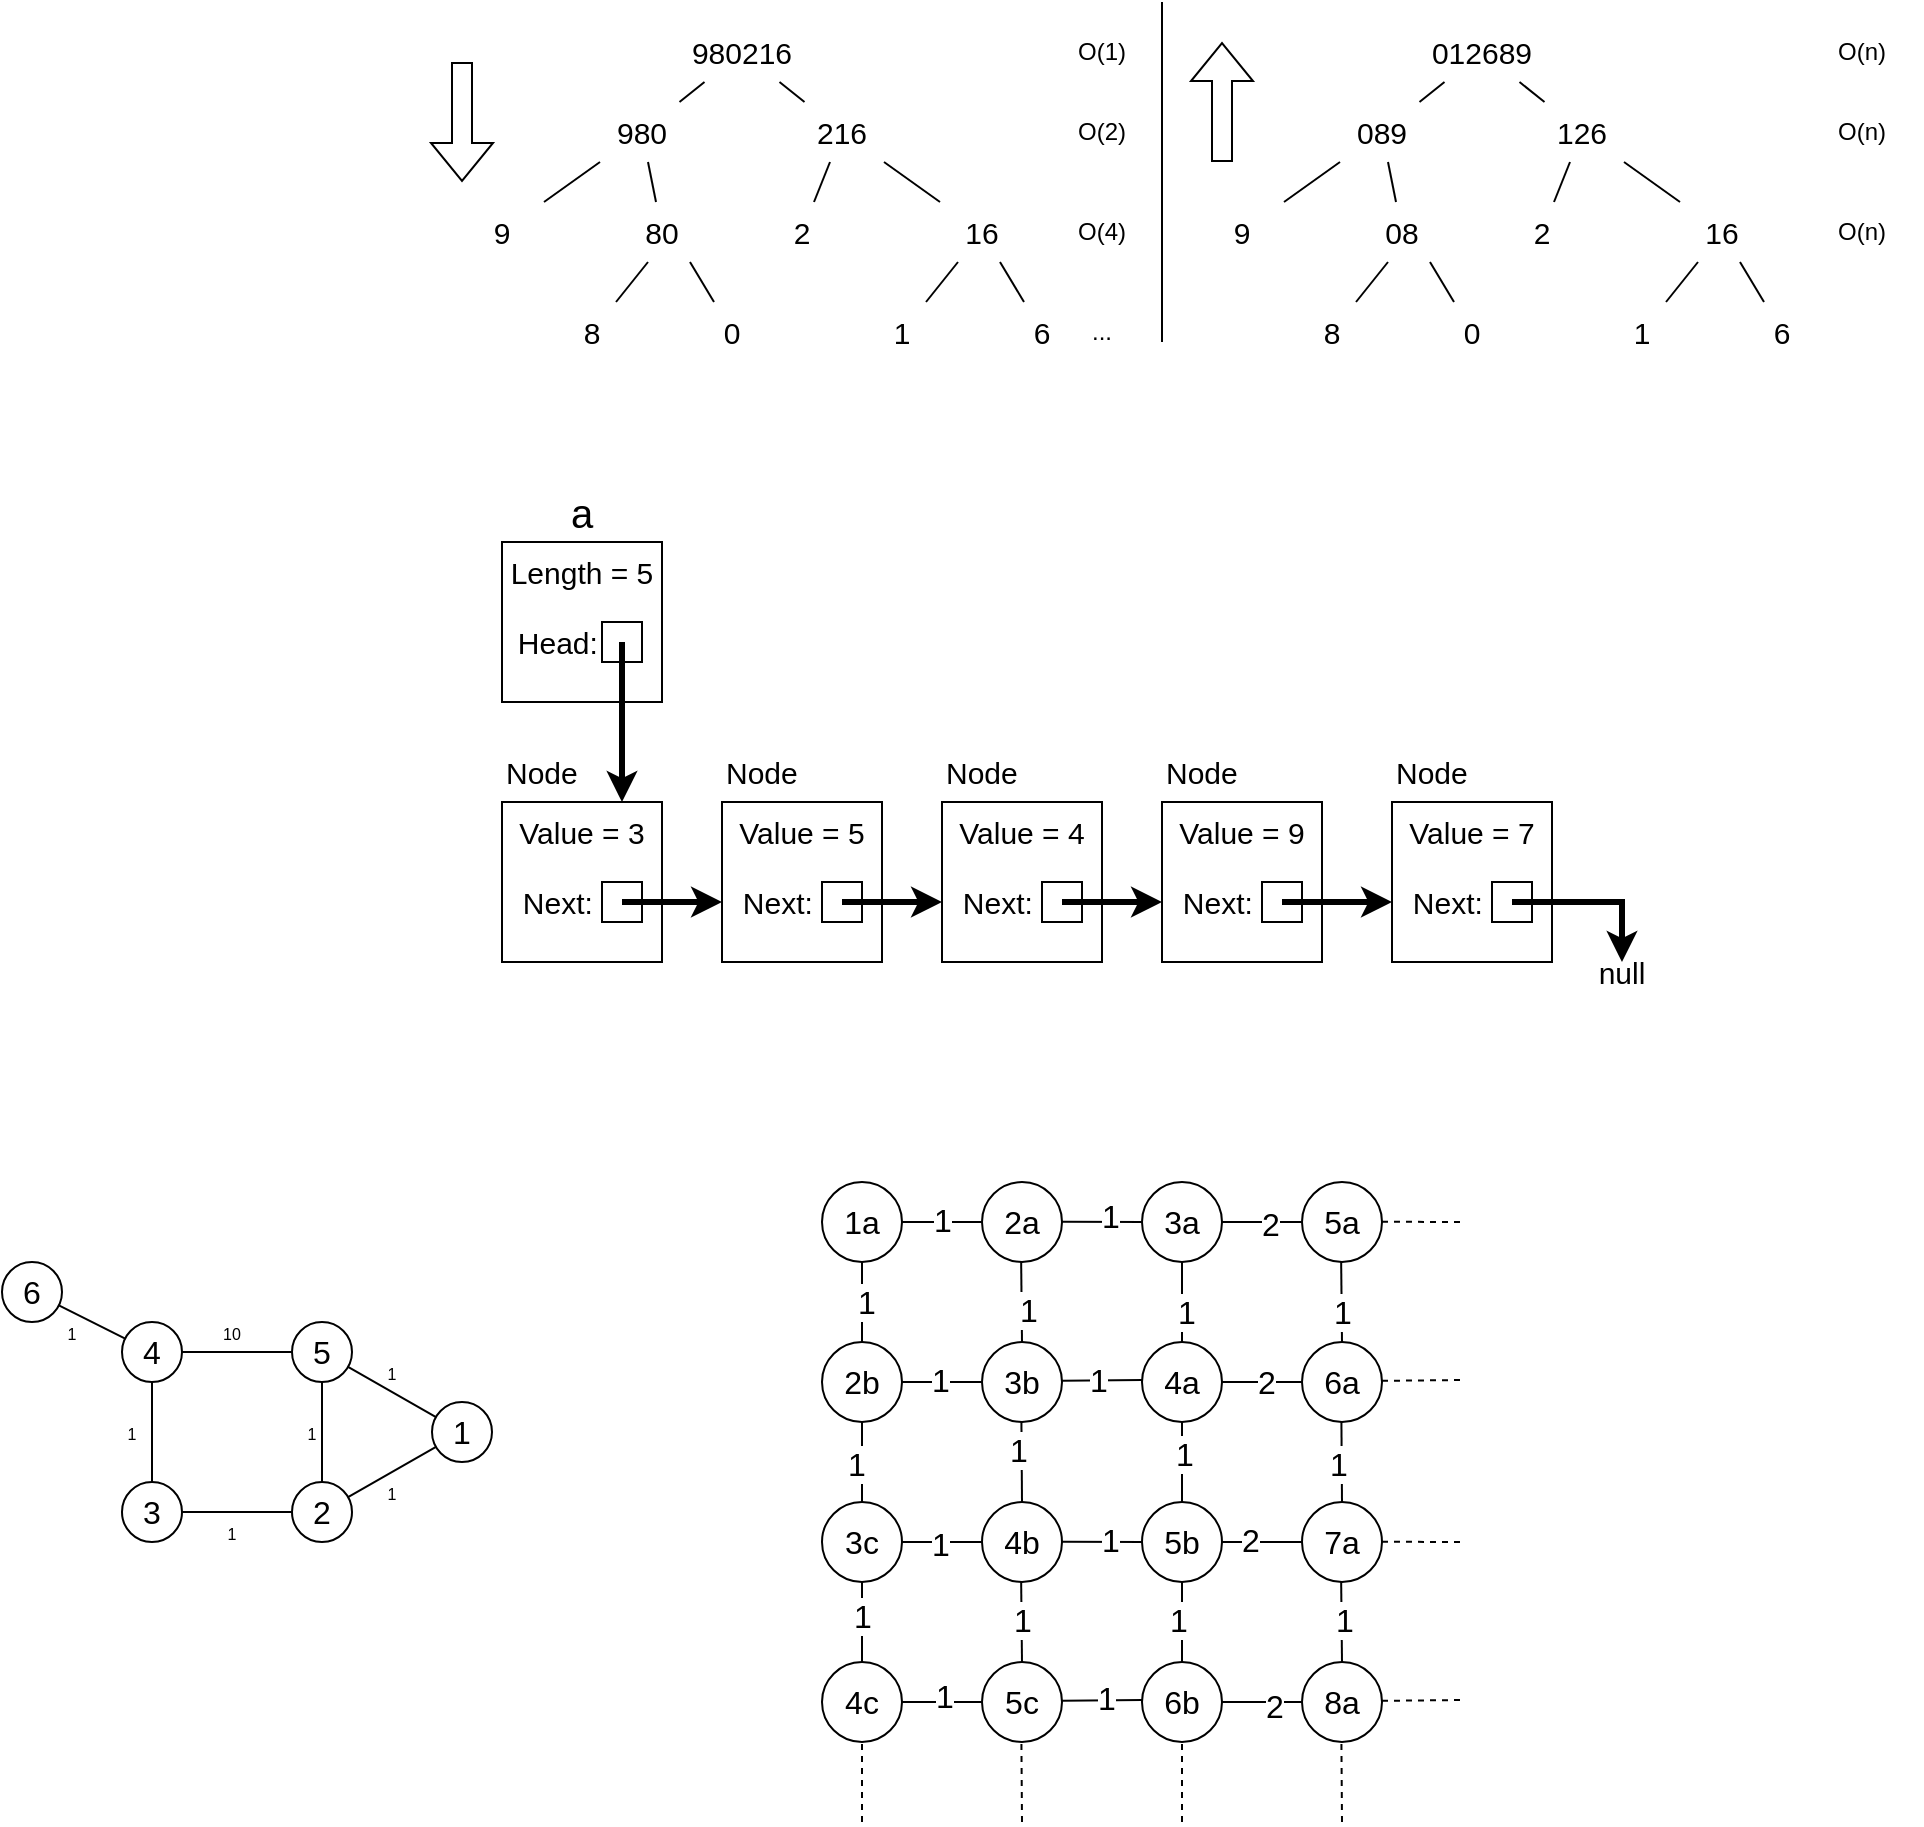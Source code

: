<mxfile version="15.5.9" type="device"><diagram id="WZ4RLCIn3Zfm6aqrYzP4" name="Page-1"><mxGraphModel dx="1505" dy="455" grid="1" gridSize="10" guides="1" tooltips="1" connect="1" arrows="1" fold="1" page="1" pageScale="1" pageWidth="850" pageHeight="1100" math="0" shadow="0"><root><mxCell id="0"/><mxCell id="1" parent="0"/><mxCell id="N399t71JbuEoTbZgwawF-50" value="980216" style="text;html=1;strokeColor=none;fillColor=none;align=center;verticalAlign=middle;whiteSpace=wrap;rounded=0;fontSize=15;" parent="1" vertex="1"><mxGeometry x="90" y="140" width="60" height="30" as="geometry"/></mxCell><mxCell id="N399t71JbuEoTbZgwawF-52" value="980" style="text;html=1;strokeColor=none;fillColor=none;align=center;verticalAlign=middle;whiteSpace=wrap;rounded=0;fontSize=15;" parent="1" vertex="1"><mxGeometry x="40" y="180" width="60" height="30" as="geometry"/></mxCell><mxCell id="N399t71JbuEoTbZgwawF-53" value="216" style="text;html=1;strokeColor=none;fillColor=none;align=center;verticalAlign=middle;whiteSpace=wrap;rounded=0;fontSize=15;" parent="1" vertex="1"><mxGeometry x="140" y="180" width="60" height="30" as="geometry"/></mxCell><mxCell id="N399t71JbuEoTbZgwawF-55" value="9" style="text;html=1;strokeColor=none;fillColor=none;align=center;verticalAlign=middle;whiteSpace=wrap;rounded=0;fontSize=15;" parent="1" vertex="1"><mxGeometry x="-30" y="230" width="60" height="30" as="geometry"/></mxCell><mxCell id="N399t71JbuEoTbZgwawF-56" value="8" style="text;html=1;strokeColor=none;fillColor=none;align=center;verticalAlign=middle;whiteSpace=wrap;rounded=0;fontSize=15;" parent="1" vertex="1"><mxGeometry x="15" y="280" width="60" height="30" as="geometry"/></mxCell><mxCell id="N399t71JbuEoTbZgwawF-57" value="0" style="text;html=1;strokeColor=none;fillColor=none;align=center;verticalAlign=middle;whiteSpace=wrap;rounded=0;fontSize=15;" parent="1" vertex="1"><mxGeometry x="85" y="280" width="60" height="30" as="geometry"/></mxCell><mxCell id="N399t71JbuEoTbZgwawF-58" value="80" style="text;html=1;strokeColor=none;fillColor=none;align=center;verticalAlign=middle;whiteSpace=wrap;rounded=0;fontSize=15;" parent="1" vertex="1"><mxGeometry x="50" y="230" width="60" height="30" as="geometry"/></mxCell><mxCell id="N399t71JbuEoTbZgwawF-59" value="16" style="text;html=1;strokeColor=none;fillColor=none;align=center;verticalAlign=middle;whiteSpace=wrap;rounded=0;fontSize=15;" parent="1" vertex="1"><mxGeometry x="210" y="230" width="60" height="30" as="geometry"/></mxCell><mxCell id="N399t71JbuEoTbZgwawF-60" value="2" style="text;html=1;strokeColor=none;fillColor=none;align=center;verticalAlign=middle;whiteSpace=wrap;rounded=0;fontSize=15;" parent="1" vertex="1"><mxGeometry x="120" y="230" width="60" height="30" as="geometry"/></mxCell><mxCell id="N399t71JbuEoTbZgwawF-62" value="" style="html=1;rounded=1;fontSize=15;strokeWidth=1;endArrow=none;endFill=0;" parent="1" source="N399t71JbuEoTbZgwawF-50" target="N399t71JbuEoTbZgwawF-52" edge="1"><mxGeometry width="100" relative="1" as="geometry"><mxPoint x="40" y="280" as="sourcePoint"/><mxPoint x="140" y="280" as="targetPoint"/></mxGeometry></mxCell><mxCell id="N399t71JbuEoTbZgwawF-63" value="" style="html=1;rounded=1;fontSize=15;strokeWidth=1;endArrow=none;endFill=0;" parent="1" source="N399t71JbuEoTbZgwawF-50" target="N399t71JbuEoTbZgwawF-53" edge="1"><mxGeometry width="100" relative="1" as="geometry"><mxPoint x="100" y="178.333" as="sourcePoint"/><mxPoint x="70" y="191.667" as="targetPoint"/></mxGeometry></mxCell><mxCell id="N399t71JbuEoTbZgwawF-64" value="" style="html=1;rounded=1;fontSize=15;strokeWidth=1;endArrow=none;endFill=0;" parent="1" source="N399t71JbuEoTbZgwawF-55" target="N399t71JbuEoTbZgwawF-52" edge="1"><mxGeometry width="100" relative="1" as="geometry"><mxPoint x="110" y="188.333" as="sourcePoint"/><mxPoint x="80" y="201.667" as="targetPoint"/></mxGeometry></mxCell><mxCell id="N399t71JbuEoTbZgwawF-65" value="" style="html=1;rounded=1;fontSize=15;strokeWidth=1;endArrow=none;endFill=0;" parent="1" source="N399t71JbuEoTbZgwawF-58" target="N399t71JbuEoTbZgwawF-52" edge="1"><mxGeometry width="100" relative="1" as="geometry"><mxPoint x="120" y="198.333" as="sourcePoint"/><mxPoint x="90" y="211.667" as="targetPoint"/></mxGeometry></mxCell><mxCell id="N399t71JbuEoTbZgwawF-66" value="" style="html=1;rounded=1;fontSize=15;strokeWidth=1;endArrow=none;endFill=0;" parent="1" source="N399t71JbuEoTbZgwawF-56" edge="1"><mxGeometry width="100" relative="1" as="geometry"><mxPoint x="215" y="208.333" as="sourcePoint"/><mxPoint x="73" y="260" as="targetPoint"/></mxGeometry></mxCell><mxCell id="N399t71JbuEoTbZgwawF-67" value="" style="html=1;rounded=1;fontSize=15;strokeWidth=1;endArrow=none;endFill=0;" parent="1" source="N399t71JbuEoTbZgwawF-57" edge="1"><mxGeometry width="100" relative="1" as="geometry"><mxPoint x="225" y="218.333" as="sourcePoint"/><mxPoint x="94" y="260" as="targetPoint"/></mxGeometry></mxCell><mxCell id="N399t71JbuEoTbZgwawF-68" value="" style="html=1;rounded=1;fontSize=15;strokeWidth=1;endArrow=none;endFill=0;" parent="1" source="N399t71JbuEoTbZgwawF-53" target="N399t71JbuEoTbZgwawF-60" edge="1"><mxGeometry width="100" relative="1" as="geometry"><mxPoint x="150" y="228.333" as="sourcePoint"/><mxPoint x="120" y="241.667" as="targetPoint"/></mxGeometry></mxCell><mxCell id="N399t71JbuEoTbZgwawF-69" value="" style="html=1;rounded=1;fontSize=15;strokeWidth=1;endArrow=none;endFill=0;" parent="1" source="N399t71JbuEoTbZgwawF-59" target="N399t71JbuEoTbZgwawF-53" edge="1"><mxGeometry width="100" relative="1" as="geometry"><mxPoint x="160" y="238.333" as="sourcePoint"/><mxPoint x="130" y="251.667" as="targetPoint"/></mxGeometry></mxCell><mxCell id="g8PHQSzAohxzPLwU32mi-1" value="1" style="text;html=1;strokeColor=none;fillColor=none;align=center;verticalAlign=middle;whiteSpace=wrap;rounded=0;fontSize=15;" parent="1" vertex="1"><mxGeometry x="170" y="280" width="60" height="30" as="geometry"/></mxCell><mxCell id="g8PHQSzAohxzPLwU32mi-2" value="6" style="text;html=1;strokeColor=none;fillColor=none;align=center;verticalAlign=middle;whiteSpace=wrap;rounded=0;fontSize=15;" parent="1" vertex="1"><mxGeometry x="240" y="280" width="60" height="30" as="geometry"/></mxCell><mxCell id="g8PHQSzAohxzPLwU32mi-3" value="" style="html=1;rounded=1;fontSize=15;strokeWidth=1;endArrow=none;endFill=0;" parent="1" source="g8PHQSzAohxzPLwU32mi-1" edge="1"><mxGeometry width="100" relative="1" as="geometry"><mxPoint x="370" y="208.333" as="sourcePoint"/><mxPoint x="228" y="260" as="targetPoint"/></mxGeometry></mxCell><mxCell id="g8PHQSzAohxzPLwU32mi-4" value="" style="html=1;rounded=1;fontSize=15;strokeWidth=1;endArrow=none;endFill=0;" parent="1" edge="1"><mxGeometry width="100" relative="1" as="geometry"><mxPoint x="261" y="280" as="sourcePoint"/><mxPoint x="249" y="260" as="targetPoint"/></mxGeometry></mxCell><mxCell id="g8PHQSzAohxzPLwU32mi-5" value="" style="shape=flexArrow;endArrow=classic;html=1;rounded=0;edgeStyle=orthogonalEdgeStyle;" parent="1" edge="1"><mxGeometry width="50" height="50" relative="1" as="geometry"><mxPoint x="-20" y="160" as="sourcePoint"/><mxPoint x="-20" y="220" as="targetPoint"/><Array as="points"><mxPoint x="-20" y="160"/><mxPoint x="-20" y="160"/></Array></mxGeometry></mxCell><mxCell id="g8PHQSzAohxzPLwU32mi-6" value="012689" style="text;html=1;strokeColor=none;fillColor=none;align=center;verticalAlign=middle;whiteSpace=wrap;rounded=0;fontSize=15;" parent="1" vertex="1"><mxGeometry x="460" y="140" width="60" height="30" as="geometry"/></mxCell><mxCell id="g8PHQSzAohxzPLwU32mi-7" value="089" style="text;html=1;strokeColor=none;fillColor=none;align=center;verticalAlign=middle;whiteSpace=wrap;rounded=0;fontSize=15;" parent="1" vertex="1"><mxGeometry x="410" y="180" width="60" height="30" as="geometry"/></mxCell><mxCell id="g8PHQSzAohxzPLwU32mi-8" value="126" style="text;html=1;strokeColor=none;fillColor=none;align=center;verticalAlign=middle;whiteSpace=wrap;rounded=0;fontSize=15;" parent="1" vertex="1"><mxGeometry x="510" y="180" width="60" height="30" as="geometry"/></mxCell><mxCell id="g8PHQSzAohxzPLwU32mi-9" value="9" style="text;html=1;strokeColor=none;fillColor=none;align=center;verticalAlign=middle;whiteSpace=wrap;rounded=0;fontSize=15;" parent="1" vertex="1"><mxGeometry x="340" y="230" width="60" height="30" as="geometry"/></mxCell><mxCell id="g8PHQSzAohxzPLwU32mi-10" value="8" style="text;html=1;strokeColor=none;fillColor=none;align=center;verticalAlign=middle;whiteSpace=wrap;rounded=0;fontSize=15;" parent="1" vertex="1"><mxGeometry x="385" y="280" width="60" height="30" as="geometry"/></mxCell><mxCell id="g8PHQSzAohxzPLwU32mi-11" value="0" style="text;html=1;strokeColor=none;fillColor=none;align=center;verticalAlign=middle;whiteSpace=wrap;rounded=0;fontSize=15;" parent="1" vertex="1"><mxGeometry x="455" y="280" width="60" height="30" as="geometry"/></mxCell><mxCell id="g8PHQSzAohxzPLwU32mi-12" value="08" style="text;html=1;strokeColor=none;fillColor=none;align=center;verticalAlign=middle;whiteSpace=wrap;rounded=0;fontSize=15;" parent="1" vertex="1"><mxGeometry x="420" y="230" width="60" height="30" as="geometry"/></mxCell><mxCell id="g8PHQSzAohxzPLwU32mi-13" value="16" style="text;html=1;strokeColor=none;fillColor=none;align=center;verticalAlign=middle;whiteSpace=wrap;rounded=0;fontSize=15;" parent="1" vertex="1"><mxGeometry x="580" y="230" width="60" height="30" as="geometry"/></mxCell><mxCell id="g8PHQSzAohxzPLwU32mi-14" value="2" style="text;html=1;strokeColor=none;fillColor=none;align=center;verticalAlign=middle;whiteSpace=wrap;rounded=0;fontSize=15;" parent="1" vertex="1"><mxGeometry x="490" y="230" width="60" height="30" as="geometry"/></mxCell><mxCell id="g8PHQSzAohxzPLwU32mi-15" value="" style="html=1;rounded=1;fontSize=15;strokeWidth=1;endArrow=none;endFill=0;" parent="1" source="g8PHQSzAohxzPLwU32mi-6" target="g8PHQSzAohxzPLwU32mi-7" edge="1"><mxGeometry width="100" relative="1" as="geometry"><mxPoint x="410" y="280" as="sourcePoint"/><mxPoint x="510" y="280" as="targetPoint"/></mxGeometry></mxCell><mxCell id="g8PHQSzAohxzPLwU32mi-16" value="" style="html=1;rounded=1;fontSize=15;strokeWidth=1;endArrow=none;endFill=0;" parent="1" source="g8PHQSzAohxzPLwU32mi-6" target="g8PHQSzAohxzPLwU32mi-8" edge="1"><mxGeometry width="100" relative="1" as="geometry"><mxPoint x="470" y="178.333" as="sourcePoint"/><mxPoint x="440" y="191.667" as="targetPoint"/></mxGeometry></mxCell><mxCell id="g8PHQSzAohxzPLwU32mi-17" value="" style="html=1;rounded=1;fontSize=15;strokeWidth=1;endArrow=none;endFill=0;" parent="1" source="g8PHQSzAohxzPLwU32mi-9" target="g8PHQSzAohxzPLwU32mi-7" edge="1"><mxGeometry width="100" relative="1" as="geometry"><mxPoint x="480" y="188.333" as="sourcePoint"/><mxPoint x="450" y="201.667" as="targetPoint"/></mxGeometry></mxCell><mxCell id="g8PHQSzAohxzPLwU32mi-18" value="" style="html=1;rounded=1;fontSize=15;strokeWidth=1;endArrow=none;endFill=0;" parent="1" source="g8PHQSzAohxzPLwU32mi-12" target="g8PHQSzAohxzPLwU32mi-7" edge="1"><mxGeometry width="100" relative="1" as="geometry"><mxPoint x="490" y="198.333" as="sourcePoint"/><mxPoint x="460" y="211.667" as="targetPoint"/></mxGeometry></mxCell><mxCell id="g8PHQSzAohxzPLwU32mi-19" value="" style="html=1;rounded=1;fontSize=15;strokeWidth=1;endArrow=none;endFill=0;" parent="1" source="g8PHQSzAohxzPLwU32mi-10" edge="1"><mxGeometry width="100" relative="1" as="geometry"><mxPoint x="585" y="208.333" as="sourcePoint"/><mxPoint x="443" y="260" as="targetPoint"/></mxGeometry></mxCell><mxCell id="g8PHQSzAohxzPLwU32mi-20" value="" style="html=1;rounded=1;fontSize=15;strokeWidth=1;endArrow=none;endFill=0;" parent="1" source="g8PHQSzAohxzPLwU32mi-11" edge="1"><mxGeometry width="100" relative="1" as="geometry"><mxPoint x="595" y="218.333" as="sourcePoint"/><mxPoint x="464" y="260" as="targetPoint"/></mxGeometry></mxCell><mxCell id="g8PHQSzAohxzPLwU32mi-21" value="" style="html=1;rounded=1;fontSize=15;strokeWidth=1;endArrow=none;endFill=0;" parent="1" source="g8PHQSzAohxzPLwU32mi-8" target="g8PHQSzAohxzPLwU32mi-14" edge="1"><mxGeometry width="100" relative="1" as="geometry"><mxPoint x="520" y="228.333" as="sourcePoint"/><mxPoint x="490" y="241.667" as="targetPoint"/></mxGeometry></mxCell><mxCell id="g8PHQSzAohxzPLwU32mi-22" value="" style="html=1;rounded=1;fontSize=15;strokeWidth=1;endArrow=none;endFill=0;" parent="1" source="g8PHQSzAohxzPLwU32mi-13" target="g8PHQSzAohxzPLwU32mi-8" edge="1"><mxGeometry width="100" relative="1" as="geometry"><mxPoint x="530" y="238.333" as="sourcePoint"/><mxPoint x="500" y="251.667" as="targetPoint"/></mxGeometry></mxCell><mxCell id="g8PHQSzAohxzPLwU32mi-23" value="1" style="text;html=1;strokeColor=none;fillColor=none;align=center;verticalAlign=middle;whiteSpace=wrap;rounded=0;fontSize=15;" parent="1" vertex="1"><mxGeometry x="540" y="280" width="60" height="30" as="geometry"/></mxCell><mxCell id="g8PHQSzAohxzPLwU32mi-24" value="6" style="text;html=1;strokeColor=none;fillColor=none;align=center;verticalAlign=middle;whiteSpace=wrap;rounded=0;fontSize=15;" parent="1" vertex="1"><mxGeometry x="610" y="280" width="60" height="30" as="geometry"/></mxCell><mxCell id="g8PHQSzAohxzPLwU32mi-25" value="" style="html=1;rounded=1;fontSize=15;strokeWidth=1;endArrow=none;endFill=0;" parent="1" source="g8PHQSzAohxzPLwU32mi-23" edge="1"><mxGeometry width="100" relative="1" as="geometry"><mxPoint x="740" y="208.333" as="sourcePoint"/><mxPoint x="598" y="260" as="targetPoint"/></mxGeometry></mxCell><mxCell id="g8PHQSzAohxzPLwU32mi-26" value="" style="html=1;rounded=1;fontSize=15;strokeWidth=1;endArrow=none;endFill=0;" parent="1" edge="1"><mxGeometry width="100" relative="1" as="geometry"><mxPoint x="631" y="280" as="sourcePoint"/><mxPoint x="619.0" y="260" as="targetPoint"/></mxGeometry></mxCell><mxCell id="g8PHQSzAohxzPLwU32mi-28" value="" style="shape=flexArrow;endArrow=classic;html=1;rounded=0;edgeStyle=orthogonalEdgeStyle;" parent="1" edge="1"><mxGeometry width="50" height="50" relative="1" as="geometry"><mxPoint x="360" y="210" as="sourcePoint"/><mxPoint x="360" y="150" as="targetPoint"/></mxGeometry></mxCell><mxCell id="g8PHQSzAohxzPLwU32mi-29" value="O(1)" style="text;html=1;strokeColor=none;fillColor=none;align=center;verticalAlign=middle;whiteSpace=wrap;rounded=0;" parent="1" vertex="1"><mxGeometry x="270" y="140" width="60" height="30" as="geometry"/></mxCell><mxCell id="g8PHQSzAohxzPLwU32mi-30" value="O(2)" style="text;html=1;strokeColor=none;fillColor=none;align=center;verticalAlign=middle;whiteSpace=wrap;rounded=0;" parent="1" vertex="1"><mxGeometry x="270" y="180" width="60" height="30" as="geometry"/></mxCell><mxCell id="g8PHQSzAohxzPLwU32mi-31" value="O(4)" style="text;html=1;strokeColor=none;fillColor=none;align=center;verticalAlign=middle;whiteSpace=wrap;rounded=0;" parent="1" vertex="1"><mxGeometry x="270" y="230" width="60" height="30" as="geometry"/></mxCell><mxCell id="g8PHQSzAohxzPLwU32mi-32" value="..." style="text;html=1;strokeColor=none;fillColor=none;align=center;verticalAlign=middle;whiteSpace=wrap;rounded=0;" parent="1" vertex="1"><mxGeometry x="270" y="280" width="60" height="30" as="geometry"/></mxCell><mxCell id="g8PHQSzAohxzPLwU32mi-34" value="" style="html=1;rounded=1;fontSize=15;strokeWidth=1;endArrow=none;endFill=0;" parent="1" edge="1"><mxGeometry width="100" relative="1" as="geometry"><mxPoint x="330" y="130" as="sourcePoint"/><mxPoint x="330" y="300" as="targetPoint"/></mxGeometry></mxCell><mxCell id="g8PHQSzAohxzPLwU32mi-35" value="O(n)" style="text;html=1;strokeColor=none;fillColor=none;align=center;verticalAlign=middle;whiteSpace=wrap;rounded=0;" parent="1" vertex="1"><mxGeometry x="650" y="140" width="60" height="30" as="geometry"/></mxCell><mxCell id="g8PHQSzAohxzPLwU32mi-37" value="O(n)" style="text;html=1;strokeColor=none;fillColor=none;align=center;verticalAlign=middle;whiteSpace=wrap;rounded=0;" parent="1" vertex="1"><mxGeometry x="650" y="180" width="60" height="30" as="geometry"/></mxCell><mxCell id="g8PHQSzAohxzPLwU32mi-38" value="O(n)" style="text;html=1;strokeColor=none;fillColor=none;align=center;verticalAlign=middle;whiteSpace=wrap;rounded=0;" parent="1" vertex="1"><mxGeometry x="650" y="230" width="60" height="30" as="geometry"/></mxCell><mxCell id="v8HEDoXbgpPWut78d33T-1" value="&lt;span style=&quot;text-align: left ; font-size: 15px&quot;&gt;&amp;nbsp;&lt;/span&gt;&lt;span style=&quot;font-size: 15px&quot;&gt;&lt;br&gt;&lt;/span&gt;" style="rounded=0;whiteSpace=wrap;html=1;align=center;" parent="1" vertex="1"><mxGeometry y="400" width="80" height="80" as="geometry"/></mxCell><mxCell id="v8HEDoXbgpPWut78d33T-2" value="" style="rounded=0;whiteSpace=wrap;html=1;fontSize=15;align=left;" parent="1" vertex="1"><mxGeometry x="50" y="440" width="20" height="20" as="geometry"/></mxCell><mxCell id="v8HEDoXbgpPWut78d33T-3" value="Length = 5" style="text;html=1;strokeColor=none;fillColor=none;align=center;verticalAlign=middle;whiteSpace=wrap;rounded=0;fontSize=15;" parent="1" vertex="1"><mxGeometry y="400" width="80" height="30" as="geometry"/></mxCell><mxCell id="v8HEDoXbgpPWut78d33T-4" value="Head:&amp;nbsp;" style="text;html=1;strokeColor=none;fillColor=none;align=center;verticalAlign=middle;whiteSpace=wrap;rounded=0;fontSize=15;" parent="1" vertex="1"><mxGeometry y="440" width="60" height="20" as="geometry"/></mxCell><mxCell id="v8HEDoXbgpPWut78d33T-5" value="a" style="text;html=1;strokeColor=none;fillColor=none;align=center;verticalAlign=middle;whiteSpace=wrap;rounded=0;fontSize=20;" parent="1" vertex="1"><mxGeometry y="370" width="80" height="30" as="geometry"/></mxCell><mxCell id="v8HEDoXbgpPWut78d33T-8" value="&lt;span style=&quot;text-align: left ; font-size: 15px&quot;&gt;&amp;nbsp;&lt;/span&gt;&lt;span style=&quot;font-size: 15px&quot;&gt;&lt;br&gt;&lt;/span&gt;" style="rounded=0;whiteSpace=wrap;html=1;align=center;" parent="1" vertex="1"><mxGeometry y="530" width="80" height="80" as="geometry"/></mxCell><mxCell id="v8HEDoXbgpPWut78d33T-9" value="" style="rounded=0;whiteSpace=wrap;html=1;fontSize=15;align=left;" parent="1" vertex="1"><mxGeometry x="50" y="570" width="20" height="20" as="geometry"/></mxCell><mxCell id="v8HEDoXbgpPWut78d33T-10" value="Value = 3" style="text;html=1;strokeColor=none;fillColor=none;align=center;verticalAlign=middle;whiteSpace=wrap;rounded=0;fontSize=15;" parent="1" vertex="1"><mxGeometry y="530" width="80" height="30" as="geometry"/></mxCell><mxCell id="v8HEDoXbgpPWut78d33T-11" value="Next:&amp;nbsp;" style="text;html=1;strokeColor=none;fillColor=none;align=center;verticalAlign=middle;whiteSpace=wrap;rounded=0;fontSize=15;" parent="1" vertex="1"><mxGeometry y="570" width="60" height="20" as="geometry"/></mxCell><mxCell id="v8HEDoXbgpPWut78d33T-12" value="&lt;span style=&quot;text-align: left ; font-size: 15px&quot;&gt;&amp;nbsp;&lt;/span&gt;&lt;span style=&quot;font-size: 15px&quot;&gt;&lt;br&gt;&lt;/span&gt;" style="rounded=0;whiteSpace=wrap;html=1;align=center;" parent="1" vertex="1"><mxGeometry x="110" y="530" width="80" height="80" as="geometry"/></mxCell><mxCell id="v8HEDoXbgpPWut78d33T-13" value="" style="rounded=0;whiteSpace=wrap;html=1;fontSize=15;align=left;" parent="1" vertex="1"><mxGeometry x="160" y="570" width="20" height="20" as="geometry"/></mxCell><mxCell id="v8HEDoXbgpPWut78d33T-14" value="Value = 5" style="text;html=1;strokeColor=none;fillColor=none;align=center;verticalAlign=middle;whiteSpace=wrap;rounded=0;fontSize=15;" parent="1" vertex="1"><mxGeometry x="110" y="530" width="80" height="30" as="geometry"/></mxCell><mxCell id="v8HEDoXbgpPWut78d33T-15" value="Next:&amp;nbsp;" style="text;html=1;strokeColor=none;fillColor=none;align=center;verticalAlign=middle;whiteSpace=wrap;rounded=0;fontSize=15;" parent="1" vertex="1"><mxGeometry x="110" y="570" width="60" height="20" as="geometry"/></mxCell><mxCell id="v8HEDoXbgpPWut78d33T-16" value="&lt;span style=&quot;text-align: left ; font-size: 15px&quot;&gt;&amp;nbsp;&lt;/span&gt;&lt;span style=&quot;font-size: 15px&quot;&gt;&lt;br&gt;&lt;/span&gt;" style="rounded=0;whiteSpace=wrap;html=1;align=center;" parent="1" vertex="1"><mxGeometry x="220" y="530" width="80" height="80" as="geometry"/></mxCell><mxCell id="v8HEDoXbgpPWut78d33T-17" value="" style="rounded=0;whiteSpace=wrap;html=1;fontSize=15;align=left;" parent="1" vertex="1"><mxGeometry x="270" y="570" width="20" height="20" as="geometry"/></mxCell><mxCell id="v8HEDoXbgpPWut78d33T-18" value="Value = 4" style="text;html=1;strokeColor=none;fillColor=none;align=center;verticalAlign=middle;whiteSpace=wrap;rounded=0;fontSize=15;" parent="1" vertex="1"><mxGeometry x="220" y="530" width="80" height="30" as="geometry"/></mxCell><mxCell id="v8HEDoXbgpPWut78d33T-19" value="Next:&amp;nbsp;" style="text;html=1;strokeColor=none;fillColor=none;align=center;verticalAlign=middle;whiteSpace=wrap;rounded=0;fontSize=15;" parent="1" vertex="1"><mxGeometry x="220" y="570" width="60" height="20" as="geometry"/></mxCell><mxCell id="v8HEDoXbgpPWut78d33T-20" value="&lt;span style=&quot;text-align: left ; font-size: 15px&quot;&gt;&amp;nbsp;&lt;/span&gt;&lt;span style=&quot;font-size: 15px&quot;&gt;&lt;br&gt;&lt;/span&gt;" style="rounded=0;whiteSpace=wrap;html=1;align=center;" parent="1" vertex="1"><mxGeometry x="445" y="530" width="80" height="80" as="geometry"/></mxCell><mxCell id="v8HEDoXbgpPWut78d33T-21" value="" style="rounded=0;whiteSpace=wrap;html=1;fontSize=15;align=left;" parent="1" vertex="1"><mxGeometry x="495" y="570" width="20" height="20" as="geometry"/></mxCell><mxCell id="v8HEDoXbgpPWut78d33T-22" value="Value = 7" style="text;html=1;strokeColor=none;fillColor=none;align=center;verticalAlign=middle;whiteSpace=wrap;rounded=0;fontSize=15;" parent="1" vertex="1"><mxGeometry x="445" y="530" width="80" height="30" as="geometry"/></mxCell><mxCell id="v8HEDoXbgpPWut78d33T-23" value="Next:&amp;nbsp;" style="text;html=1;strokeColor=none;fillColor=none;align=center;verticalAlign=middle;whiteSpace=wrap;rounded=0;fontSize=15;" parent="1" vertex="1"><mxGeometry x="445" y="570" width="60" height="20" as="geometry"/></mxCell><mxCell id="v8HEDoXbgpPWut78d33T-24" value="&lt;span style=&quot;text-align: left ; font-size: 15px&quot;&gt;&amp;nbsp;&lt;/span&gt;&lt;span style=&quot;font-size: 15px&quot;&gt;&lt;br&gt;&lt;/span&gt;" style="rounded=0;whiteSpace=wrap;html=1;align=center;" parent="1" vertex="1"><mxGeometry x="330" y="530" width="80" height="80" as="geometry"/></mxCell><mxCell id="v8HEDoXbgpPWut78d33T-25" value="" style="rounded=0;whiteSpace=wrap;html=1;fontSize=15;align=left;" parent="1" vertex="1"><mxGeometry x="380" y="570" width="20" height="20" as="geometry"/></mxCell><mxCell id="v8HEDoXbgpPWut78d33T-26" value="Value = 9" style="text;html=1;strokeColor=none;fillColor=none;align=center;verticalAlign=middle;whiteSpace=wrap;rounded=0;fontSize=15;" parent="1" vertex="1"><mxGeometry x="330" y="530" width="80" height="30" as="geometry"/></mxCell><mxCell id="v8HEDoXbgpPWut78d33T-27" value="Next:&amp;nbsp;" style="text;html=1;strokeColor=none;fillColor=none;align=center;verticalAlign=middle;whiteSpace=wrap;rounded=0;fontSize=15;" parent="1" vertex="1"><mxGeometry x="330" y="570" width="60" height="20" as="geometry"/></mxCell><mxCell id="v8HEDoXbgpPWut78d33T-29" value="" style="endArrow=classic;html=1;rounded=0;fontSize=20;exitX=1;exitY=0.5;exitDx=0;exitDy=0;entryX=0.75;entryY=0;entryDx=0;entryDy=0;strokeWidth=3;" parent="1" source="v8HEDoXbgpPWut78d33T-4" target="v8HEDoXbgpPWut78d33T-10" edge="1"><mxGeometry width="50" height="50" relative="1" as="geometry"><mxPoint x="260" y="550" as="sourcePoint"/><mxPoint x="310" y="500" as="targetPoint"/></mxGeometry></mxCell><mxCell id="v8HEDoXbgpPWut78d33T-30" value="" style="endArrow=classic;html=1;rounded=0;fontSize=20;exitX=1;exitY=0.5;exitDx=0;exitDy=0;entryX=0;entryY=0.5;entryDx=0;entryDy=0;strokeWidth=3;" parent="1" source="v8HEDoXbgpPWut78d33T-11" target="v8HEDoXbgpPWut78d33T-15" edge="1"><mxGeometry width="50" height="50" relative="1" as="geometry"><mxPoint x="70" y="480" as="sourcePoint"/><mxPoint x="70" y="540" as="targetPoint"/></mxGeometry></mxCell><mxCell id="v8HEDoXbgpPWut78d33T-31" value="" style="endArrow=classic;html=1;rounded=0;fontSize=20;exitX=1;exitY=0.5;exitDx=0;exitDy=0;entryX=0;entryY=0.5;entryDx=0;entryDy=0;strokeWidth=3;" parent="1" source="v8HEDoXbgpPWut78d33T-15" target="v8HEDoXbgpPWut78d33T-19" edge="1"><mxGeometry width="50" height="50" relative="1" as="geometry"><mxPoint x="80" y="490" as="sourcePoint"/><mxPoint x="80" y="550" as="targetPoint"/></mxGeometry></mxCell><mxCell id="v8HEDoXbgpPWut78d33T-32" value="" style="endArrow=classic;html=1;rounded=0;fontSize=20;exitX=1;exitY=0.5;exitDx=0;exitDy=0;entryX=0;entryY=0.5;entryDx=0;entryDy=0;strokeWidth=3;" parent="1" source="v8HEDoXbgpPWut78d33T-19" target="v8HEDoXbgpPWut78d33T-27" edge="1"><mxGeometry width="50" height="50" relative="1" as="geometry"><mxPoint x="90" y="500" as="sourcePoint"/><mxPoint x="90" y="560" as="targetPoint"/></mxGeometry></mxCell><mxCell id="v8HEDoXbgpPWut78d33T-33" value="" style="endArrow=classic;html=1;rounded=0;fontSize=20;exitX=1;exitY=0.5;exitDx=0;exitDy=0;strokeWidth=3;" parent="1" source="v8HEDoXbgpPWut78d33T-27" target="v8HEDoXbgpPWut78d33T-23" edge="1"><mxGeometry width="50" height="50" relative="1" as="geometry"><mxPoint x="290" y="590" as="sourcePoint"/><mxPoint x="340" y="590" as="targetPoint"/></mxGeometry></mxCell><mxCell id="v8HEDoXbgpPWut78d33T-34" value="" style="endArrow=classic;html=1;rounded=0;fontSize=20;exitX=1;exitY=0.5;exitDx=0;exitDy=0;strokeWidth=3;" parent="1" source="v8HEDoXbgpPWut78d33T-23" edge="1"><mxGeometry width="50" height="50" relative="1" as="geometry"><mxPoint x="300" y="600" as="sourcePoint"/><mxPoint x="560" y="610" as="targetPoint"/><Array as="points"><mxPoint x="560" y="580"/></Array></mxGeometry></mxCell><mxCell id="v8HEDoXbgpPWut78d33T-40" value="Node" style="text;html=1;strokeColor=none;fillColor=none;align=left;verticalAlign=middle;whiteSpace=wrap;rounded=0;fontSize=15;" parent="1" vertex="1"><mxGeometry y="500" width="80" height="30" as="geometry"/></mxCell><mxCell id="v8HEDoXbgpPWut78d33T-42" value="Node" style="text;html=1;strokeColor=none;fillColor=none;align=left;verticalAlign=middle;whiteSpace=wrap;rounded=0;fontSize=15;" parent="1" vertex="1"><mxGeometry x="110" y="500" width="80" height="30" as="geometry"/></mxCell><mxCell id="v8HEDoXbgpPWut78d33T-43" value="Node" style="text;html=1;strokeColor=none;fillColor=none;align=left;verticalAlign=middle;whiteSpace=wrap;rounded=0;fontSize=15;" parent="1" vertex="1"><mxGeometry x="220" y="500" width="80" height="30" as="geometry"/></mxCell><mxCell id="v8HEDoXbgpPWut78d33T-44" value="Node" style="text;html=1;strokeColor=none;fillColor=none;align=left;verticalAlign=middle;whiteSpace=wrap;rounded=0;fontSize=15;" parent="1" vertex="1"><mxGeometry x="330" y="500" width="80" height="30" as="geometry"/></mxCell><mxCell id="v8HEDoXbgpPWut78d33T-45" value="Node" style="text;html=1;strokeColor=none;fillColor=none;align=left;verticalAlign=middle;whiteSpace=wrap;rounded=0;fontSize=15;" parent="1" vertex="1"><mxGeometry x="445" y="500" width="80" height="30" as="geometry"/></mxCell><mxCell id="v8HEDoXbgpPWut78d33T-46" value="null" style="text;html=1;strokeColor=none;fillColor=none;align=center;verticalAlign=middle;whiteSpace=wrap;rounded=0;fontSize=15;" parent="1" vertex="1"><mxGeometry x="530" y="600" width="60" height="30" as="geometry"/></mxCell><mxCell id="4PJEU0FrGZtQENGZlgpA-1" value="&lt;font style=&quot;font-size: 16px&quot;&gt;4&lt;/font&gt;" style="ellipse;whiteSpace=wrap;html=1;" parent="1" vertex="1"><mxGeometry x="-190" y="790" width="30" height="30" as="geometry"/></mxCell><mxCell id="4PJEU0FrGZtQENGZlgpA-2" value="&lt;font style=&quot;font-size: 16px&quot;&gt;5&lt;/font&gt;" style="ellipse;whiteSpace=wrap;html=1;" parent="1" vertex="1"><mxGeometry x="-105" y="790" width="30" height="30" as="geometry"/></mxCell><mxCell id="4PJEU0FrGZtQENGZlgpA-3" value="&lt;font style=&quot;font-size: 16px&quot;&gt;2&lt;/font&gt;" style="ellipse;whiteSpace=wrap;html=1;" parent="1" vertex="1"><mxGeometry x="-105" y="870" width="30" height="30" as="geometry"/></mxCell><mxCell id="4PJEU0FrGZtQENGZlgpA-4" value="&lt;font style=&quot;font-size: 16px&quot;&gt;6&lt;br&gt;&lt;/font&gt;" style="ellipse;whiteSpace=wrap;html=1;" parent="1" vertex="1"><mxGeometry x="-250" y="760" width="30" height="30" as="geometry"/></mxCell><mxCell id="4PJEU0FrGZtQENGZlgpA-5" value="&lt;font style=&quot;font-size: 16px&quot;&gt;3&lt;/font&gt;" style="ellipse;whiteSpace=wrap;html=1;" parent="1" vertex="1"><mxGeometry x="-190" y="870" width="30" height="30" as="geometry"/></mxCell><mxCell id="4PJEU0FrGZtQENGZlgpA-8" value="" style="endArrow=none;html=1;rounded=0;fontSize=16;" parent="1" source="4PJEU0FrGZtQENGZlgpA-1" target="4PJEU0FrGZtQENGZlgpA-2" edge="1"><mxGeometry width="50" height="50" relative="1" as="geometry"><mxPoint x="-155" y="900" as="sourcePoint"/><mxPoint x="-105" y="850" as="targetPoint"/></mxGeometry></mxCell><mxCell id="4PJEU0FrGZtQENGZlgpA-9" value="" style="endArrow=none;html=1;rounded=0;fontSize=16;" parent="1" source="4PJEU0FrGZtQENGZlgpA-3" target="4PJEU0FrGZtQENGZlgpA-2" edge="1"><mxGeometry width="50" height="50" relative="1" as="geometry"><mxPoint x="-148.438" y="845.444" as="sourcePoint"/><mxPoint x="-111.523" y="814.603" as="targetPoint"/></mxGeometry></mxCell><mxCell id="4PJEU0FrGZtQENGZlgpA-10" value="" style="endArrow=none;html=1;rounded=0;fontSize=16;" parent="1" source="4PJEU0FrGZtQENGZlgpA-4" target="4PJEU0FrGZtQENGZlgpA-1" edge="1"><mxGeometry width="50" height="50" relative="1" as="geometry"><mxPoint x="-138.438" y="855.444" as="sourcePoint"/><mxPoint x="-101.523" y="824.603" as="targetPoint"/></mxGeometry></mxCell><mxCell id="4PJEU0FrGZtQENGZlgpA-11" value="" style="endArrow=none;html=1;rounded=0;fontSize=16;" parent="1" source="4PJEU0FrGZtQENGZlgpA-5" target="4PJEU0FrGZtQENGZlgpA-1" edge="1"><mxGeometry width="50" height="50" relative="1" as="geometry"><mxPoint x="-128.438" y="865.444" as="sourcePoint"/><mxPoint x="-91.523" y="834.603" as="targetPoint"/></mxGeometry></mxCell><mxCell id="4PJEU0FrGZtQENGZlgpA-12" value="" style="endArrow=none;html=1;rounded=0;fontSize=16;" parent="1" source="4PJEU0FrGZtQENGZlgpA-5" target="4PJEU0FrGZtQENGZlgpA-3" edge="1"><mxGeometry width="50" height="50" relative="1" as="geometry"><mxPoint x="-84.563" y="881.02" as="sourcePoint"/><mxPoint x="-81.523" y="844.603" as="targetPoint"/></mxGeometry></mxCell><mxCell id="4PJEU0FrGZtQENGZlgpA-13" value="" style="endArrow=none;html=1;rounded=0;fontSize=16;" parent="1" source="4PJEU0FrGZtQENGZlgpA-14" target="4PJEU0FrGZtQENGZlgpA-3" edge="1"><mxGeometry width="50" height="50" relative="1" as="geometry"><mxPoint x="-38.486" y="880" as="sourcePoint"/><mxPoint x="-71.523" y="854.603" as="targetPoint"/></mxGeometry></mxCell><mxCell id="4PJEU0FrGZtQENGZlgpA-14" value="&lt;font style=&quot;font-size: 16px&quot;&gt;1&lt;/font&gt;" style="ellipse;whiteSpace=wrap;html=1;" parent="1" vertex="1"><mxGeometry x="-35" y="830" width="30" height="30" as="geometry"/></mxCell><mxCell id="52sL7dG-Y_BGG_SGMoSz-1" value="" style="endArrow=none;html=1;rounded=0;fontSize=16;" parent="1" source="4PJEU0FrGZtQENGZlgpA-14" target="4PJEU0FrGZtQENGZlgpA-2" edge="1"><mxGeometry width="50" height="50" relative="1" as="geometry"><mxPoint x="-24.471" y="858.947" as="sourcePoint"/><mxPoint x="-65.577" y="870.879" as="targetPoint"/></mxGeometry></mxCell><mxCell id="52sL7dG-Y_BGG_SGMoSz-2" value="&lt;font style=&quot;font-size: 8px&quot;&gt;10&lt;/font&gt;" style="text;html=1;strokeColor=none;fillColor=none;align=center;verticalAlign=middle;whiteSpace=wrap;rounded=0;" parent="1" vertex="1"><mxGeometry x="-145" y="790" width="20" height="10" as="geometry"/></mxCell><mxCell id="52sL7dG-Y_BGG_SGMoSz-3" value="&lt;font style=&quot;font-size: 8px&quot;&gt;1&lt;/font&gt;" style="text;html=1;strokeColor=none;fillColor=none;align=center;verticalAlign=middle;whiteSpace=wrap;rounded=0;" parent="1" vertex="1"><mxGeometry x="-195" y="840" width="20" height="10" as="geometry"/></mxCell><mxCell id="52sL7dG-Y_BGG_SGMoSz-4" value="&lt;font style=&quot;font-size: 8px&quot;&gt;1&lt;/font&gt;" style="text;html=1;strokeColor=none;fillColor=none;align=center;verticalAlign=middle;whiteSpace=wrap;rounded=0;" parent="1" vertex="1"><mxGeometry x="-145" y="890" width="20" height="10" as="geometry"/></mxCell><mxCell id="52sL7dG-Y_BGG_SGMoSz-5" value="&lt;font style=&quot;font-size: 8px&quot;&gt;1&lt;/font&gt;" style="text;html=1;strokeColor=none;fillColor=none;align=center;verticalAlign=middle;whiteSpace=wrap;rounded=0;" parent="1" vertex="1"><mxGeometry x="-105" y="840" width="20" height="10" as="geometry"/></mxCell><mxCell id="52sL7dG-Y_BGG_SGMoSz-6" value="&lt;font style=&quot;font-size: 8px&quot;&gt;1&lt;/font&gt;" style="text;html=1;strokeColor=none;fillColor=none;align=center;verticalAlign=middle;whiteSpace=wrap;rounded=0;" parent="1" vertex="1"><mxGeometry x="-65" y="870" width="20" height="10" as="geometry"/></mxCell><mxCell id="52sL7dG-Y_BGG_SGMoSz-7" value="&lt;font style=&quot;font-size: 8px&quot;&gt;1&lt;/font&gt;" style="text;html=1;strokeColor=none;fillColor=none;align=center;verticalAlign=middle;whiteSpace=wrap;rounded=0;" parent="1" vertex="1"><mxGeometry x="-65" y="810" width="20" height="10" as="geometry"/></mxCell><mxCell id="52sL7dG-Y_BGG_SGMoSz-8" value="&lt;font style=&quot;font-size: 8px&quot;&gt;1&lt;/font&gt;" style="text;html=1;strokeColor=none;fillColor=none;align=center;verticalAlign=middle;whiteSpace=wrap;rounded=0;" parent="1" vertex="1"><mxGeometry x="-225" y="790" width="20" height="10" as="geometry"/></mxCell><mxCell id="aUFNj3uYcdcZtsiQKfMg-1" value="&lt;font style=&quot;font-size: 16px&quot;&gt;1a&lt;br style=&quot;font-size: 16px&quot;&gt;&lt;/font&gt;" style="ellipse;whiteSpace=wrap;html=1;fontSize=16;" vertex="1" parent="1"><mxGeometry x="160" y="720" width="40" height="40" as="geometry"/></mxCell><mxCell id="aUFNj3uYcdcZtsiQKfMg-2" value="&lt;font style=&quot;font-size: 16px&quot;&gt;2b&lt;br&gt;&lt;/font&gt;" style="ellipse;whiteSpace=wrap;html=1;" vertex="1" parent="1"><mxGeometry x="160" y="800" width="40" height="40" as="geometry"/></mxCell><mxCell id="aUFNj3uYcdcZtsiQKfMg-11" value="&lt;font style=&quot;font-size: 16px&quot;&gt;2a&lt;br&gt;&lt;/font&gt;" style="ellipse;whiteSpace=wrap;html=1;" vertex="1" parent="1"><mxGeometry x="240" y="720" width="40" height="40" as="geometry"/></mxCell><mxCell id="aUFNj3uYcdcZtsiQKfMg-12" value="&lt;font style=&quot;font-size: 16px&quot;&gt;3b&lt;br&gt;&lt;/font&gt;" style="ellipse;whiteSpace=wrap;html=1;" vertex="1" parent="1"><mxGeometry x="240" y="800" width="40" height="40" as="geometry"/></mxCell><mxCell id="aUFNj3uYcdcZtsiQKfMg-23" value="" style="endArrow=none;html=1;rounded=0;" edge="1" parent="1" source="aUFNj3uYcdcZtsiQKfMg-1" target="aUFNj3uYcdcZtsiQKfMg-11"><mxGeometry width="50" height="50" relative="1" as="geometry"><mxPoint x="200" y="890" as="sourcePoint"/><mxPoint x="250" y="840" as="targetPoint"/></mxGeometry></mxCell><mxCell id="aUFNj3uYcdcZtsiQKfMg-91" value="1" style="edgeLabel;html=1;align=center;verticalAlign=middle;resizable=0;points=[];fontSize=16;" vertex="1" connectable="0" parent="aUFNj3uYcdcZtsiQKfMg-23"><mxGeometry y="1" relative="1" as="geometry"><mxPoint as="offset"/></mxGeometry></mxCell><mxCell id="aUFNj3uYcdcZtsiQKfMg-24" value="" style="endArrow=none;html=1;rounded=0;" edge="1" parent="1"><mxGeometry width="50" height="50" relative="1" as="geometry"><mxPoint x="280" y="739.88" as="sourcePoint"/><mxPoint x="320" y="740" as="targetPoint"/></mxGeometry></mxCell><mxCell id="aUFNj3uYcdcZtsiQKfMg-92" value="1" style="edgeLabel;html=1;align=center;verticalAlign=middle;resizable=0;points=[];fontSize=16;" vertex="1" connectable="0" parent="aUFNj3uYcdcZtsiQKfMg-24"><mxGeometry x="0.166" y="3" relative="1" as="geometry"><mxPoint as="offset"/></mxGeometry></mxCell><mxCell id="aUFNj3uYcdcZtsiQKfMg-27" value="" style="endArrow=none;html=1;rounded=0;" edge="1" parent="1"><mxGeometry width="50" height="50" relative="1" as="geometry"><mxPoint x="280" y="819.43" as="sourcePoint"/><mxPoint x="320" y="819" as="targetPoint"/></mxGeometry></mxCell><mxCell id="aUFNj3uYcdcZtsiQKfMg-99" value="1" style="edgeLabel;html=1;align=center;verticalAlign=middle;resizable=0;points=[];fontSize=16;" vertex="1" connectable="0" parent="aUFNj3uYcdcZtsiQKfMg-27"><mxGeometry x="-0.125" relative="1" as="geometry"><mxPoint as="offset"/></mxGeometry></mxCell><mxCell id="aUFNj3uYcdcZtsiQKfMg-28" value="" style="endArrow=none;html=1;rounded=0;" edge="1" parent="1" source="aUFNj3uYcdcZtsiQKfMg-2" target="aUFNj3uYcdcZtsiQKfMg-12"><mxGeometry width="50" height="50" relative="1" as="geometry"><mxPoint x="220" y="820.0" as="sourcePoint"/><mxPoint x="250" y="820.0" as="targetPoint"/></mxGeometry></mxCell><mxCell id="aUFNj3uYcdcZtsiQKfMg-98" value="1" style="edgeLabel;html=1;align=center;verticalAlign=middle;resizable=0;points=[];fontSize=16;" vertex="1" connectable="0" parent="aUFNj3uYcdcZtsiQKfMg-28"><mxGeometry x="-0.083" y="1" relative="1" as="geometry"><mxPoint as="offset"/></mxGeometry></mxCell><mxCell id="aUFNj3uYcdcZtsiQKfMg-32" value="" style="endArrow=none;html=1;rounded=0;" edge="1" parent="1" source="aUFNj3uYcdcZtsiQKfMg-2" target="aUFNj3uYcdcZtsiQKfMg-1"><mxGeometry width="50" height="50" relative="1" as="geometry"><mxPoint x="270" y="850" as="sourcePoint"/><mxPoint x="320" y="800" as="targetPoint"/></mxGeometry></mxCell><mxCell id="aUFNj3uYcdcZtsiQKfMg-94" value="1" style="edgeLabel;html=1;align=center;verticalAlign=middle;resizable=0;points=[];fontSize=16;" vertex="1" connectable="0" parent="aUFNj3uYcdcZtsiQKfMg-32"><mxGeometry y="-2" relative="1" as="geometry"><mxPoint as="offset"/></mxGeometry></mxCell><mxCell id="aUFNj3uYcdcZtsiQKfMg-33" value="" style="endArrow=none;html=1;rounded=0;" edge="1" parent="1" source="aUFNj3uYcdcZtsiQKfMg-12"><mxGeometry width="50" height="50" relative="1" as="geometry"><mxPoint x="259.58" y="790" as="sourcePoint"/><mxPoint x="259.58" y="760" as="targetPoint"/></mxGeometry></mxCell><mxCell id="aUFNj3uYcdcZtsiQKfMg-95" value="1" style="edgeLabel;html=1;align=center;verticalAlign=middle;resizable=0;points=[];fontSize=16;" vertex="1" connectable="0" parent="aUFNj3uYcdcZtsiQKfMg-33"><mxGeometry x="-0.21" y="-3" relative="1" as="geometry"><mxPoint as="offset"/></mxGeometry></mxCell><mxCell id="aUFNj3uYcdcZtsiQKfMg-36" value="" style="endArrow=none;html=1;rounded=0;" edge="1" parent="1"><mxGeometry width="50" height="50" relative="1" as="geometry"><mxPoint x="180" y="880" as="sourcePoint"/><mxPoint x="180" y="840" as="targetPoint"/></mxGeometry></mxCell><mxCell id="aUFNj3uYcdcZtsiQKfMg-101" value="1" style="edgeLabel;html=1;align=center;verticalAlign=middle;resizable=0;points=[];fontSize=16;" vertex="1" connectable="0" parent="aUFNj3uYcdcZtsiQKfMg-36"><mxGeometry x="-0.042" y="3" relative="1" as="geometry"><mxPoint as="offset"/></mxGeometry></mxCell><mxCell id="aUFNj3uYcdcZtsiQKfMg-37" value="" style="endArrow=none;html=1;rounded=0;" edge="1" parent="1"><mxGeometry width="50" height="50" relative="1" as="geometry"><mxPoint x="260" y="880" as="sourcePoint"/><mxPoint x="259.71" y="840" as="targetPoint"/></mxGeometry></mxCell><mxCell id="aUFNj3uYcdcZtsiQKfMg-102" value="1" style="edgeLabel;html=1;align=center;verticalAlign=middle;resizable=0;points=[];fontSize=16;" vertex="1" connectable="0" parent="aUFNj3uYcdcZtsiQKfMg-37"><mxGeometry x="0.292" y="2" relative="1" as="geometry"><mxPoint as="offset"/></mxGeometry></mxCell><mxCell id="aUFNj3uYcdcZtsiQKfMg-55" value="&lt;font style=&quot;font-size: 16px&quot;&gt;3a&lt;br style=&quot;font-size: 16px&quot;&gt;&lt;/font&gt;" style="ellipse;whiteSpace=wrap;html=1;fontSize=16;" vertex="1" parent="1"><mxGeometry x="320" y="720" width="40" height="40" as="geometry"/></mxCell><mxCell id="aUFNj3uYcdcZtsiQKfMg-56" value="&lt;font style=&quot;font-size: 16px&quot;&gt;4a&lt;br&gt;&lt;/font&gt;" style="ellipse;whiteSpace=wrap;html=1;" vertex="1" parent="1"><mxGeometry x="320" y="800" width="40" height="40" as="geometry"/></mxCell><mxCell id="aUFNj3uYcdcZtsiQKfMg-57" value="&lt;font style=&quot;font-size: 16px&quot;&gt;5a&lt;br&gt;&lt;/font&gt;" style="ellipse;whiteSpace=wrap;html=1;" vertex="1" parent="1"><mxGeometry x="400" y="720" width="40" height="40" as="geometry"/></mxCell><mxCell id="aUFNj3uYcdcZtsiQKfMg-58" value="&lt;font style=&quot;font-size: 16px&quot;&gt;6a&lt;br&gt;&lt;/font&gt;" style="ellipse;whiteSpace=wrap;html=1;" vertex="1" parent="1"><mxGeometry x="400" y="800" width="40" height="40" as="geometry"/></mxCell><mxCell id="aUFNj3uYcdcZtsiQKfMg-59" value="" style="endArrow=none;html=1;rounded=0;" edge="1" parent="1" source="aUFNj3uYcdcZtsiQKfMg-55" target="aUFNj3uYcdcZtsiQKfMg-57"><mxGeometry width="50" height="50" relative="1" as="geometry"><mxPoint x="360" y="890" as="sourcePoint"/><mxPoint x="410" y="840" as="targetPoint"/></mxGeometry></mxCell><mxCell id="aUFNj3uYcdcZtsiQKfMg-93" value="2" style="edgeLabel;html=1;align=center;verticalAlign=middle;resizable=0;points=[];fontSize=16;" vertex="1" connectable="0" parent="aUFNj3uYcdcZtsiQKfMg-59"><mxGeometry x="0.167" y="-1" relative="1" as="geometry"><mxPoint as="offset"/></mxGeometry></mxCell><mxCell id="aUFNj3uYcdcZtsiQKfMg-60" value="" style="endArrow=none;html=1;rounded=0;dashed=1;" edge="1" parent="1"><mxGeometry width="50" height="50" relative="1" as="geometry"><mxPoint x="440" y="739.88" as="sourcePoint"/><mxPoint x="480" y="740" as="targetPoint"/></mxGeometry></mxCell><mxCell id="aUFNj3uYcdcZtsiQKfMg-61" value="" style="endArrow=none;html=1;rounded=0;dashed=1;" edge="1" parent="1"><mxGeometry width="50" height="50" relative="1" as="geometry"><mxPoint x="440" y="819.43" as="sourcePoint"/><mxPoint x="480" y="819" as="targetPoint"/></mxGeometry></mxCell><mxCell id="aUFNj3uYcdcZtsiQKfMg-62" value="" style="endArrow=none;html=1;rounded=0;" edge="1" parent="1" source="aUFNj3uYcdcZtsiQKfMg-56" target="aUFNj3uYcdcZtsiQKfMg-58"><mxGeometry width="50" height="50" relative="1" as="geometry"><mxPoint x="380" y="820.0" as="sourcePoint"/><mxPoint x="410" y="820.0" as="targetPoint"/></mxGeometry></mxCell><mxCell id="aUFNj3uYcdcZtsiQKfMg-100" value="2" style="edgeLabel;html=1;align=center;verticalAlign=middle;resizable=0;points=[];fontSize=16;" vertex="1" connectable="0" parent="aUFNj3uYcdcZtsiQKfMg-62"><mxGeometry x="0.083" relative="1" as="geometry"><mxPoint as="offset"/></mxGeometry></mxCell><mxCell id="aUFNj3uYcdcZtsiQKfMg-63" value="" style="endArrow=none;html=1;rounded=0;" edge="1" parent="1" source="aUFNj3uYcdcZtsiQKfMg-56" target="aUFNj3uYcdcZtsiQKfMg-55"><mxGeometry width="50" height="50" relative="1" as="geometry"><mxPoint x="430" y="850" as="sourcePoint"/><mxPoint x="480" y="800" as="targetPoint"/></mxGeometry></mxCell><mxCell id="aUFNj3uYcdcZtsiQKfMg-96" value="1" style="edgeLabel;html=1;align=center;verticalAlign=middle;resizable=0;points=[];fontSize=16;" vertex="1" connectable="0" parent="aUFNj3uYcdcZtsiQKfMg-63"><mxGeometry x="-0.25" y="-2" relative="1" as="geometry"><mxPoint as="offset"/></mxGeometry></mxCell><mxCell id="aUFNj3uYcdcZtsiQKfMg-64" value="" style="endArrow=none;html=1;rounded=0;" edge="1" parent="1" source="aUFNj3uYcdcZtsiQKfMg-58"><mxGeometry width="50" height="50" relative="1" as="geometry"><mxPoint x="419.58" y="790" as="sourcePoint"/><mxPoint x="419.58" y="760" as="targetPoint"/></mxGeometry></mxCell><mxCell id="aUFNj3uYcdcZtsiQKfMg-97" value="1" style="edgeLabel;html=1;align=center;verticalAlign=middle;resizable=0;points=[];fontSize=16;" vertex="1" connectable="0" parent="aUFNj3uYcdcZtsiQKfMg-64"><mxGeometry x="-0.25" relative="1" as="geometry"><mxPoint as="offset"/></mxGeometry></mxCell><mxCell id="aUFNj3uYcdcZtsiQKfMg-65" value="" style="endArrow=none;html=1;rounded=0;" edge="1" parent="1"><mxGeometry width="50" height="50" relative="1" as="geometry"><mxPoint x="340" y="880" as="sourcePoint"/><mxPoint x="340" y="840" as="targetPoint"/></mxGeometry></mxCell><mxCell id="aUFNj3uYcdcZtsiQKfMg-104" value="1" style="edgeLabel;html=1;align=center;verticalAlign=middle;resizable=0;points=[];fontSize=16;" vertex="1" connectable="0" parent="aUFNj3uYcdcZtsiQKfMg-65"><mxGeometry x="0.208" y="-1" relative="1" as="geometry"><mxPoint as="offset"/></mxGeometry></mxCell><mxCell id="aUFNj3uYcdcZtsiQKfMg-66" value="" style="endArrow=none;html=1;rounded=0;" edge="1" parent="1"><mxGeometry width="50" height="50" relative="1" as="geometry"><mxPoint x="420" y="880" as="sourcePoint"/><mxPoint x="419.71" y="840" as="targetPoint"/></mxGeometry></mxCell><mxCell id="aUFNj3uYcdcZtsiQKfMg-105" value="1" style="edgeLabel;html=1;align=center;verticalAlign=middle;resizable=0;points=[];fontSize=16;" vertex="1" connectable="0" parent="aUFNj3uYcdcZtsiQKfMg-66"><mxGeometry x="-0.041" y="2" relative="1" as="geometry"><mxPoint as="offset"/></mxGeometry></mxCell><mxCell id="aUFNj3uYcdcZtsiQKfMg-67" value="&lt;font style=&quot;font-size: 16px&quot;&gt;3c&lt;br style=&quot;font-size: 16px&quot;&gt;&lt;/font&gt;" style="ellipse;whiteSpace=wrap;html=1;fontSize=16;" vertex="1" parent="1"><mxGeometry x="160" y="880" width="40" height="40" as="geometry"/></mxCell><mxCell id="aUFNj3uYcdcZtsiQKfMg-68" value="&lt;font style=&quot;font-size: 16px&quot;&gt;4c&lt;br&gt;&lt;/font&gt;" style="ellipse;whiteSpace=wrap;html=1;" vertex="1" parent="1"><mxGeometry x="160" y="960" width="40" height="40" as="geometry"/></mxCell><mxCell id="aUFNj3uYcdcZtsiQKfMg-69" value="&lt;font style=&quot;font-size: 16px&quot;&gt;4b&lt;br&gt;&lt;/font&gt;" style="ellipse;whiteSpace=wrap;html=1;" vertex="1" parent="1"><mxGeometry x="240" y="880" width="40" height="40" as="geometry"/></mxCell><mxCell id="aUFNj3uYcdcZtsiQKfMg-70" value="&lt;font style=&quot;font-size: 16px&quot;&gt;5c&lt;br&gt;&lt;/font&gt;" style="ellipse;whiteSpace=wrap;html=1;" vertex="1" parent="1"><mxGeometry x="240" y="960" width="40" height="40" as="geometry"/></mxCell><mxCell id="aUFNj3uYcdcZtsiQKfMg-71" value="" style="endArrow=none;html=1;rounded=0;" edge="1" parent="1" source="aUFNj3uYcdcZtsiQKfMg-67" target="aUFNj3uYcdcZtsiQKfMg-69"><mxGeometry width="50" height="50" relative="1" as="geometry"><mxPoint x="200" y="1050" as="sourcePoint"/><mxPoint x="250" y="1000" as="targetPoint"/></mxGeometry></mxCell><mxCell id="aUFNj3uYcdcZtsiQKfMg-103" value="1" style="edgeLabel;html=1;align=center;verticalAlign=middle;resizable=0;points=[];fontSize=16;" vertex="1" connectable="0" parent="aUFNj3uYcdcZtsiQKfMg-71"><mxGeometry x="-0.042" y="-1" relative="1" as="geometry"><mxPoint as="offset"/></mxGeometry></mxCell><mxCell id="aUFNj3uYcdcZtsiQKfMg-72" value="" style="endArrow=none;html=1;rounded=0;" edge="1" parent="1"><mxGeometry width="50" height="50" relative="1" as="geometry"><mxPoint x="280" y="899.88" as="sourcePoint"/><mxPoint x="320" y="900" as="targetPoint"/></mxGeometry></mxCell><mxCell id="aUFNj3uYcdcZtsiQKfMg-107" value="1" style="edgeLabel;html=1;align=center;verticalAlign=middle;resizable=0;points=[];fontSize=16;" vertex="1" connectable="0" parent="aUFNj3uYcdcZtsiQKfMg-72"><mxGeometry x="0.208" y="1" relative="1" as="geometry"><mxPoint as="offset"/></mxGeometry></mxCell><mxCell id="aUFNj3uYcdcZtsiQKfMg-73" value="" style="endArrow=none;html=1;rounded=0;" edge="1" parent="1"><mxGeometry width="50" height="50" relative="1" as="geometry"><mxPoint x="280" y="979.43" as="sourcePoint"/><mxPoint x="320" y="979" as="targetPoint"/></mxGeometry></mxCell><mxCell id="aUFNj3uYcdcZtsiQKfMg-109" value="1" style="edgeLabel;html=1;align=center;verticalAlign=middle;resizable=0;points=[];fontSize=16;" vertex="1" connectable="0" parent="aUFNj3uYcdcZtsiQKfMg-73"><mxGeometry x="0.084" y="1" relative="1" as="geometry"><mxPoint as="offset"/></mxGeometry></mxCell><mxCell id="aUFNj3uYcdcZtsiQKfMg-74" value="" style="endArrow=none;html=1;rounded=0;" edge="1" parent="1" source="aUFNj3uYcdcZtsiQKfMg-68" target="aUFNj3uYcdcZtsiQKfMg-70"><mxGeometry width="50" height="50" relative="1" as="geometry"><mxPoint x="220" y="980.0" as="sourcePoint"/><mxPoint x="250" y="980.0" as="targetPoint"/></mxGeometry></mxCell><mxCell id="aUFNj3uYcdcZtsiQKfMg-108" value="1" style="edgeLabel;html=1;align=center;verticalAlign=middle;resizable=0;points=[];fontSize=16;" vertex="1" connectable="0" parent="aUFNj3uYcdcZtsiQKfMg-74"><mxGeometry x="0.042" y="3" relative="1" as="geometry"><mxPoint as="offset"/></mxGeometry></mxCell><mxCell id="aUFNj3uYcdcZtsiQKfMg-75" value="" style="endArrow=none;html=1;rounded=0;" edge="1" parent="1" source="aUFNj3uYcdcZtsiQKfMg-68" target="aUFNj3uYcdcZtsiQKfMg-67"><mxGeometry width="50" height="50" relative="1" as="geometry"><mxPoint x="270" y="1010" as="sourcePoint"/><mxPoint x="320" y="960" as="targetPoint"/></mxGeometry></mxCell><mxCell id="aUFNj3uYcdcZtsiQKfMg-114" value="1" style="edgeLabel;html=1;align=center;verticalAlign=middle;resizable=0;points=[];fontSize=16;" vertex="1" connectable="0" parent="aUFNj3uYcdcZtsiQKfMg-75"><mxGeometry x="0.167" relative="1" as="geometry"><mxPoint as="offset"/></mxGeometry></mxCell><mxCell id="aUFNj3uYcdcZtsiQKfMg-76" value="" style="endArrow=none;html=1;rounded=0;" edge="1" parent="1" source="aUFNj3uYcdcZtsiQKfMg-70"><mxGeometry width="50" height="50" relative="1" as="geometry"><mxPoint x="259.58" y="950" as="sourcePoint"/><mxPoint x="259.58" y="920" as="targetPoint"/></mxGeometry></mxCell><mxCell id="aUFNj3uYcdcZtsiQKfMg-113" value="1" style="edgeLabel;html=1;align=center;verticalAlign=middle;resizable=0;points=[];fontSize=16;" vertex="1" connectable="0" parent="aUFNj3uYcdcZtsiQKfMg-76"><mxGeometry x="0.042" relative="1" as="geometry"><mxPoint as="offset"/></mxGeometry></mxCell><mxCell id="aUFNj3uYcdcZtsiQKfMg-77" value="" style="endArrow=none;html=1;rounded=0;dashed=1;" edge="1" parent="1"><mxGeometry width="50" height="50" relative="1" as="geometry"><mxPoint x="180" y="1040" as="sourcePoint"/><mxPoint x="180" y="1000" as="targetPoint"/></mxGeometry></mxCell><mxCell id="aUFNj3uYcdcZtsiQKfMg-78" value="" style="endArrow=none;html=1;rounded=0;dashed=1;" edge="1" parent="1"><mxGeometry width="50" height="50" relative="1" as="geometry"><mxPoint x="260" y="1040" as="sourcePoint"/><mxPoint x="259.71" y="1000" as="targetPoint"/></mxGeometry></mxCell><mxCell id="aUFNj3uYcdcZtsiQKfMg-79" value="&lt;font style=&quot;font-size: 16px&quot;&gt;5b&lt;br style=&quot;font-size: 16px&quot;&gt;&lt;/font&gt;" style="ellipse;whiteSpace=wrap;html=1;fontSize=16;" vertex="1" parent="1"><mxGeometry x="320" y="880" width="40" height="40" as="geometry"/></mxCell><mxCell id="aUFNj3uYcdcZtsiQKfMg-80" value="&lt;font style=&quot;font-size: 16px&quot;&gt;6b&lt;br&gt;&lt;/font&gt;" style="ellipse;whiteSpace=wrap;html=1;" vertex="1" parent="1"><mxGeometry x="320" y="960" width="40" height="40" as="geometry"/></mxCell><mxCell id="aUFNj3uYcdcZtsiQKfMg-81" value="&lt;font style=&quot;font-size: 16px&quot;&gt;7a&lt;br&gt;&lt;/font&gt;" style="ellipse;whiteSpace=wrap;html=1;" vertex="1" parent="1"><mxGeometry x="400" y="880" width="40" height="40" as="geometry"/></mxCell><mxCell id="aUFNj3uYcdcZtsiQKfMg-82" value="&lt;font style=&quot;font-size: 16px&quot;&gt;8a&lt;br&gt;&lt;/font&gt;" style="ellipse;whiteSpace=wrap;html=1;" vertex="1" parent="1"><mxGeometry x="400" y="960" width="40" height="40" as="geometry"/></mxCell><mxCell id="aUFNj3uYcdcZtsiQKfMg-83" value="" style="endArrow=none;html=1;rounded=0;" edge="1" parent="1" source="aUFNj3uYcdcZtsiQKfMg-79" target="aUFNj3uYcdcZtsiQKfMg-81"><mxGeometry width="50" height="50" relative="1" as="geometry"><mxPoint x="360" y="1050" as="sourcePoint"/><mxPoint x="410" y="1000" as="targetPoint"/></mxGeometry></mxCell><mxCell id="aUFNj3uYcdcZtsiQKfMg-106" value="2" style="edgeLabel;html=1;align=center;verticalAlign=middle;resizable=0;points=[];fontSize=16;" vertex="1" connectable="0" parent="aUFNj3uYcdcZtsiQKfMg-83"><mxGeometry x="-0.292" y="1" relative="1" as="geometry"><mxPoint as="offset"/></mxGeometry></mxCell><mxCell id="aUFNj3uYcdcZtsiQKfMg-84" value="" style="endArrow=none;html=1;rounded=0;dashed=1;" edge="1" parent="1"><mxGeometry width="50" height="50" relative="1" as="geometry"><mxPoint x="440" y="899.88" as="sourcePoint"/><mxPoint x="480" y="900" as="targetPoint"/></mxGeometry></mxCell><mxCell id="aUFNj3uYcdcZtsiQKfMg-85" value="" style="endArrow=none;html=1;rounded=0;dashed=1;" edge="1" parent="1"><mxGeometry width="50" height="50" relative="1" as="geometry"><mxPoint x="440" y="979.43" as="sourcePoint"/><mxPoint x="480" y="979" as="targetPoint"/></mxGeometry></mxCell><mxCell id="aUFNj3uYcdcZtsiQKfMg-86" value="" style="endArrow=none;html=1;rounded=0;" edge="1" parent="1" source="aUFNj3uYcdcZtsiQKfMg-80" target="aUFNj3uYcdcZtsiQKfMg-82"><mxGeometry width="50" height="50" relative="1" as="geometry"><mxPoint x="380" y="980.0" as="sourcePoint"/><mxPoint x="410" y="980.0" as="targetPoint"/></mxGeometry></mxCell><mxCell id="aUFNj3uYcdcZtsiQKfMg-110" value="2" style="edgeLabel;html=1;align=center;verticalAlign=middle;resizable=0;points=[];fontSize=16;" vertex="1" connectable="0" parent="aUFNj3uYcdcZtsiQKfMg-86"><mxGeometry x="0.292" y="-2" relative="1" as="geometry"><mxPoint as="offset"/></mxGeometry></mxCell><mxCell id="aUFNj3uYcdcZtsiQKfMg-87" value="" style="endArrow=none;html=1;rounded=0;" edge="1" parent="1" source="aUFNj3uYcdcZtsiQKfMg-80" target="aUFNj3uYcdcZtsiQKfMg-79"><mxGeometry width="50" height="50" relative="1" as="geometry"><mxPoint x="430" y="1010" as="sourcePoint"/><mxPoint x="480" y="960" as="targetPoint"/></mxGeometry></mxCell><mxCell id="aUFNj3uYcdcZtsiQKfMg-111" value="1" style="edgeLabel;html=1;align=center;verticalAlign=middle;resizable=0;points=[];fontSize=16;" vertex="1" connectable="0" parent="aUFNj3uYcdcZtsiQKfMg-87"><mxGeometry x="0.083" y="2" relative="1" as="geometry"><mxPoint as="offset"/></mxGeometry></mxCell><mxCell id="aUFNj3uYcdcZtsiQKfMg-88" value="" style="endArrow=none;html=1;rounded=0;" edge="1" parent="1" source="aUFNj3uYcdcZtsiQKfMg-82"><mxGeometry width="50" height="50" relative="1" as="geometry"><mxPoint x="419.58" y="950" as="sourcePoint"/><mxPoint x="419.58" y="920" as="targetPoint"/></mxGeometry></mxCell><mxCell id="aUFNj3uYcdcZtsiQKfMg-112" value="1" style="edgeLabel;html=1;align=center;verticalAlign=middle;resizable=0;points=[];fontSize=16;" vertex="1" connectable="0" parent="aUFNj3uYcdcZtsiQKfMg-88"><mxGeometry x="0.083" y="-1" relative="1" as="geometry"><mxPoint as="offset"/></mxGeometry></mxCell><mxCell id="aUFNj3uYcdcZtsiQKfMg-89" value="" style="endArrow=none;html=1;rounded=0;dashed=1;" edge="1" parent="1"><mxGeometry width="50" height="50" relative="1" as="geometry"><mxPoint x="340" y="1040" as="sourcePoint"/><mxPoint x="340" y="1000" as="targetPoint"/></mxGeometry></mxCell><mxCell id="aUFNj3uYcdcZtsiQKfMg-90" value="" style="endArrow=none;html=1;rounded=0;dashed=1;" edge="1" parent="1"><mxGeometry width="50" height="50" relative="1" as="geometry"><mxPoint x="420" y="1040" as="sourcePoint"/><mxPoint x="419.71" y="1000" as="targetPoint"/></mxGeometry></mxCell></root></mxGraphModel></diagram></mxfile>